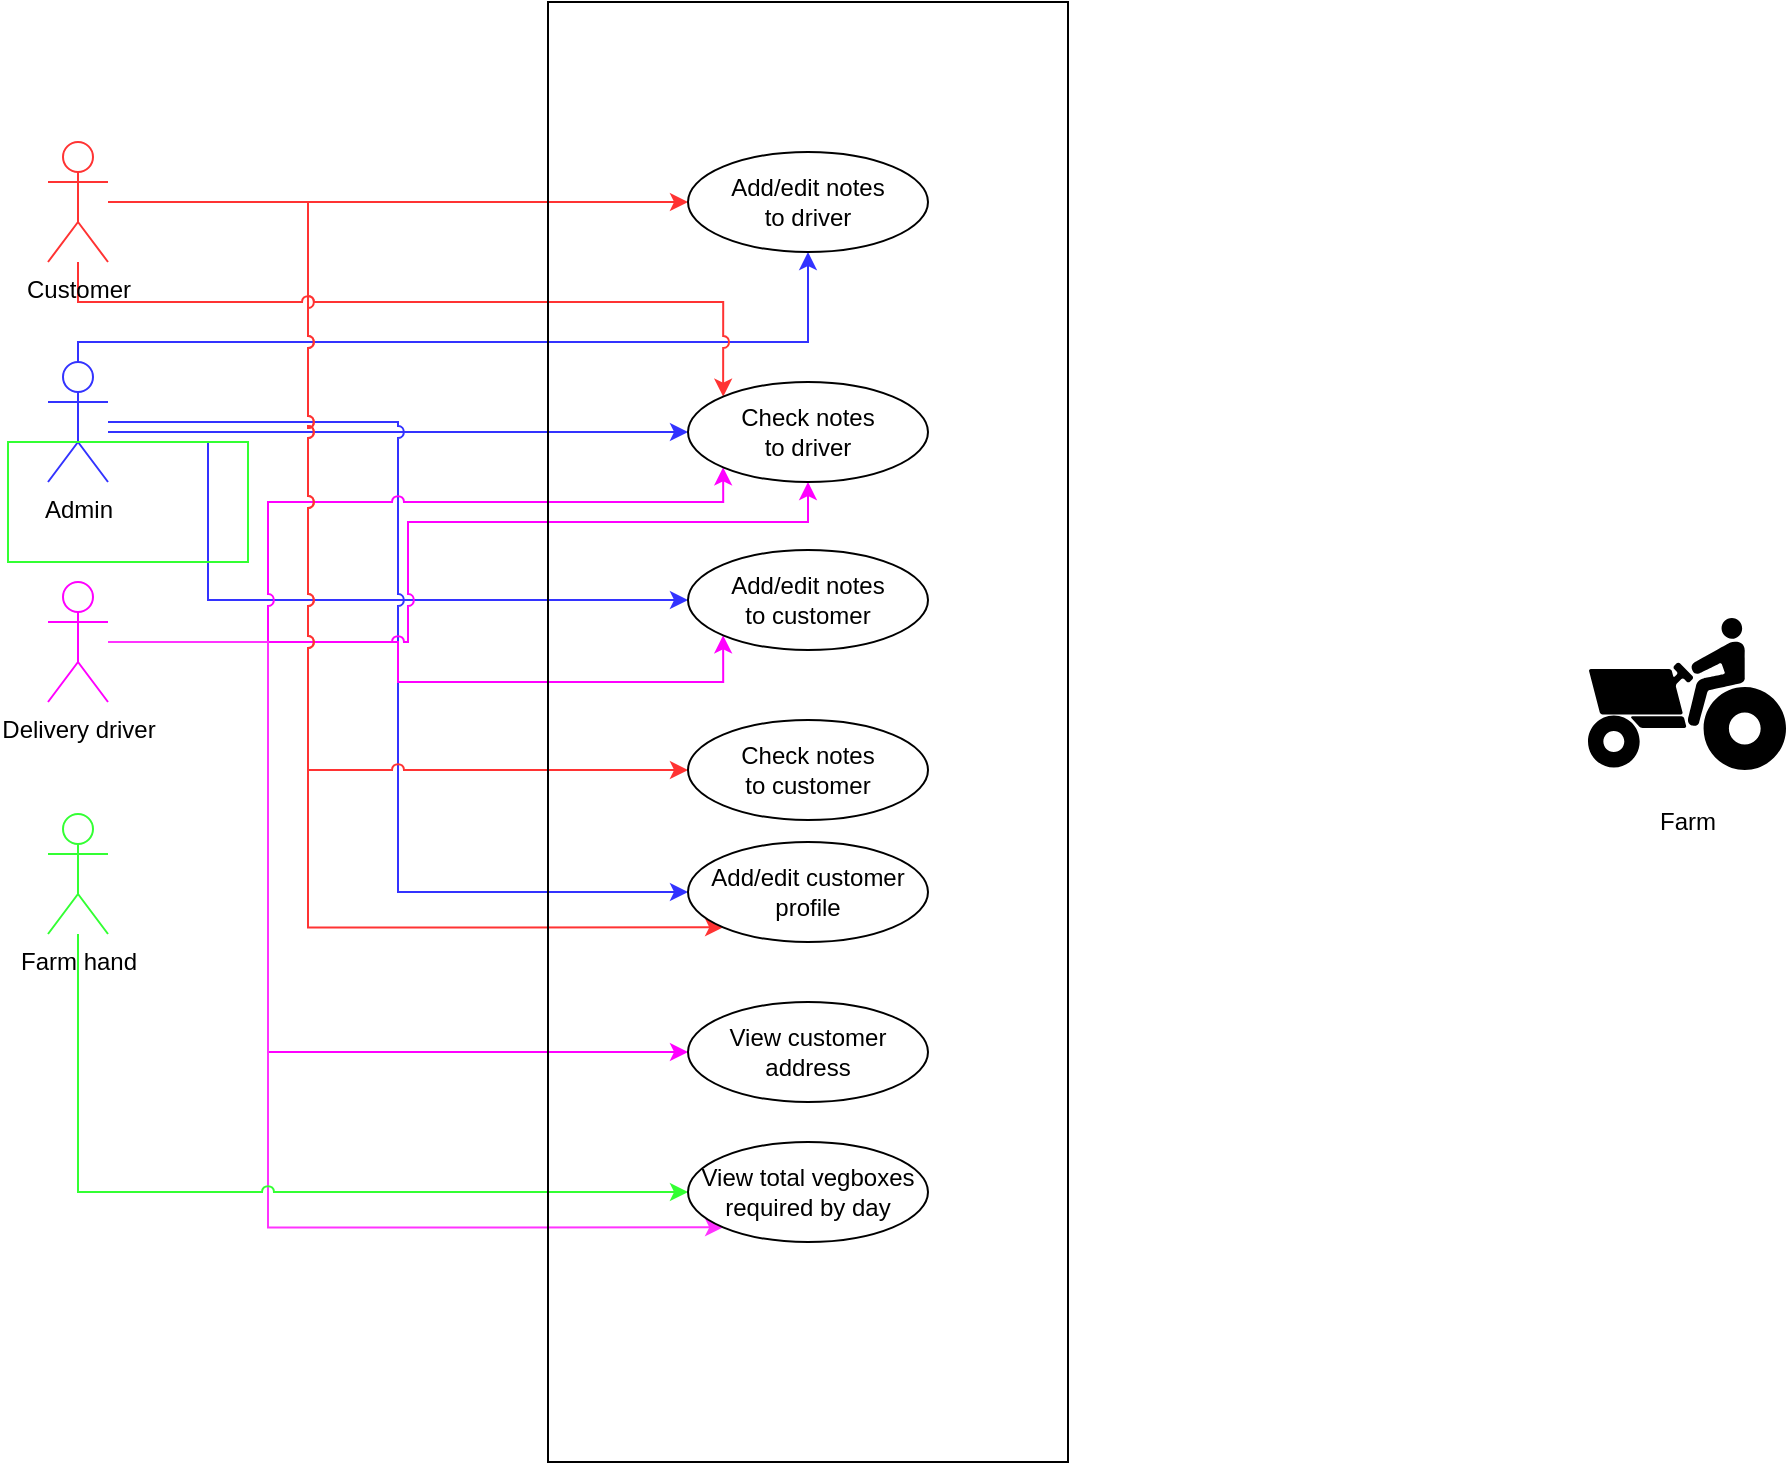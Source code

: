 <mxfile version="14.1.7" type="github">
  <diagram id="C5RBs43oDa-KdzZeNtuy" name="Page-1">
    <mxGraphModel dx="1635" dy="977" grid="1" gridSize="10" guides="1" tooltips="1" connect="1" arrows="1" fold="1" page="1" pageScale="1" pageWidth="1169" pageHeight="827" math="0" shadow="0">
      <root>
        <mxCell id="WIyWlLk6GJQsqaUBKTNV-0" />
        <mxCell id="WIyWlLk6GJQsqaUBKTNV-1" parent="WIyWlLk6GJQsqaUBKTNV-0" />
        <mxCell id="kvABEevwN1zH8z0SqJVF-25" style="edgeStyle=orthogonalEdgeStyle;rounded=0;jumpStyle=arc;orthogonalLoop=1;jettySize=auto;html=1;entryX=0;entryY=0.5;entryDx=0;entryDy=0;strokeColor=#3333FF;" edge="1" parent="WIyWlLk6GJQsqaUBKTNV-1" source="kvABEevwN1zH8z0SqJVF-0" target="kvABEevwN1zH8z0SqJVF-10">
          <mxGeometry relative="1" as="geometry">
            <Array as="points">
              <mxPoint x="360" y="245" />
              <mxPoint x="360" y="245" />
            </Array>
          </mxGeometry>
        </mxCell>
        <mxCell id="kvABEevwN1zH8z0SqJVF-26" style="edgeStyle=orthogonalEdgeStyle;rounded=0;jumpStyle=arc;orthogonalLoop=1;jettySize=auto;html=1;entryX=0;entryY=0.5;entryDx=0;entryDy=0;strokeColor=#3333FF;" edge="1" parent="WIyWlLk6GJQsqaUBKTNV-1" source="kvABEevwN1zH8z0SqJVF-0" target="kvABEevwN1zH8z0SqJVF-19">
          <mxGeometry relative="1" as="geometry">
            <Array as="points">
              <mxPoint x="260" y="250" />
              <mxPoint x="260" y="329" />
            </Array>
          </mxGeometry>
        </mxCell>
        <mxCell id="kvABEevwN1zH8z0SqJVF-27" style="edgeStyle=orthogonalEdgeStyle;rounded=0;jumpStyle=arc;orthogonalLoop=1;jettySize=auto;html=1;entryX=0.5;entryY=1;entryDx=0;entryDy=0;strokeColor=#3333FF;" edge="1" parent="WIyWlLk6GJQsqaUBKTNV-1" source="kvABEevwN1zH8z0SqJVF-0" target="kvABEevwN1zH8z0SqJVF-11">
          <mxGeometry relative="1" as="geometry">
            <Array as="points">
              <mxPoint x="195" y="200" />
              <mxPoint x="560" y="200" />
            </Array>
          </mxGeometry>
        </mxCell>
        <mxCell id="kvABEevwN1zH8z0SqJVF-33" style="edgeStyle=orthogonalEdgeStyle;rounded=0;jumpStyle=arc;orthogonalLoop=1;jettySize=auto;html=1;entryX=0;entryY=0.5;entryDx=0;entryDy=0;strokeColor=#3333FF;" edge="1" parent="WIyWlLk6GJQsqaUBKTNV-1" source="kvABEevwN1zH8z0SqJVF-0" target="kvABEevwN1zH8z0SqJVF-32">
          <mxGeometry relative="1" as="geometry" />
        </mxCell>
        <mxCell id="kvABEevwN1zH8z0SqJVF-0" value="Admin" style="shape=umlActor;verticalLabelPosition=bottom;verticalAlign=top;html=1;outlineConnect=0;strokeColor=#3333FF;" vertex="1" parent="WIyWlLk6GJQsqaUBKTNV-1">
          <mxGeometry x="180" y="210" width="30" height="60" as="geometry" />
        </mxCell>
        <mxCell id="kvABEevwN1zH8z0SqJVF-22" style="edgeStyle=orthogonalEdgeStyle;rounded=0;orthogonalLoop=1;jettySize=auto;html=1;entryX=0.5;entryY=1;entryDx=0;entryDy=0;jumpStyle=arc;strokeColor=#FF00FF;" edge="1" parent="WIyWlLk6GJQsqaUBKTNV-1" source="kvABEevwN1zH8z0SqJVF-5" target="kvABEevwN1zH8z0SqJVF-10">
          <mxGeometry relative="1" as="geometry">
            <Array as="points">
              <mxPoint x="360" y="350" />
              <mxPoint x="360" y="290" />
              <mxPoint x="560" y="290" />
            </Array>
          </mxGeometry>
        </mxCell>
        <mxCell id="kvABEevwN1zH8z0SqJVF-28" style="edgeStyle=orthogonalEdgeStyle;rounded=0;jumpStyle=arc;orthogonalLoop=1;jettySize=auto;html=1;entryX=0;entryY=1;entryDx=0;entryDy=0;strokeColor=#FF00FF;" edge="1" parent="WIyWlLk6GJQsqaUBKTNV-1" source="kvABEevwN1zH8z0SqJVF-5" target="kvABEevwN1zH8z0SqJVF-19">
          <mxGeometry relative="1" as="geometry">
            <Array as="points">
              <mxPoint x="355" y="350" />
              <mxPoint x="355" y="370" />
              <mxPoint x="518" y="370" />
            </Array>
          </mxGeometry>
        </mxCell>
        <mxCell id="kvABEevwN1zH8z0SqJVF-30" style="edgeStyle=orthogonalEdgeStyle;rounded=0;jumpStyle=arc;orthogonalLoop=1;jettySize=auto;html=1;entryX=0;entryY=1;entryDx=0;entryDy=0;strokeColor=#FF00FF;" edge="1" parent="WIyWlLk6GJQsqaUBKTNV-1" source="kvABEevwN1zH8z0SqJVF-5" target="kvABEevwN1zH8z0SqJVF-10">
          <mxGeometry relative="1" as="geometry">
            <Array as="points">
              <mxPoint x="290" y="350" />
              <mxPoint x="290" y="280" />
              <mxPoint x="518" y="280" />
            </Array>
          </mxGeometry>
        </mxCell>
        <mxCell id="kvABEevwN1zH8z0SqJVF-39" style="edgeStyle=orthogonalEdgeStyle;rounded=0;jumpStyle=arc;orthogonalLoop=1;jettySize=auto;html=1;entryX=0;entryY=0.5;entryDx=0;entryDy=0;strokeColor=#FF00FF;" edge="1" parent="WIyWlLk6GJQsqaUBKTNV-1" source="kvABEevwN1zH8z0SqJVF-5" target="kvABEevwN1zH8z0SqJVF-38">
          <mxGeometry relative="1" as="geometry">
            <Array as="points">
              <mxPoint x="290" y="350" />
              <mxPoint x="290" y="555" />
            </Array>
          </mxGeometry>
        </mxCell>
        <mxCell id="kvABEevwN1zH8z0SqJVF-42" style="edgeStyle=orthogonalEdgeStyle;rounded=0;jumpStyle=arc;orthogonalLoop=1;jettySize=auto;html=1;entryX=0;entryY=1;entryDx=0;entryDy=0;strokeColor=#FF33FF;" edge="1" parent="WIyWlLk6GJQsqaUBKTNV-1" source="kvABEevwN1zH8z0SqJVF-5" target="kvABEevwN1zH8z0SqJVF-40">
          <mxGeometry relative="1" as="geometry">
            <Array as="points">
              <mxPoint x="290" y="350" />
              <mxPoint x="290" y="643" />
            </Array>
          </mxGeometry>
        </mxCell>
        <mxCell id="kvABEevwN1zH8z0SqJVF-5" value="Delivery driver" style="shape=umlActor;verticalLabelPosition=bottom;verticalAlign=top;html=1;outlineConnect=0;strokeColor=#FF00FF;" vertex="1" parent="WIyWlLk6GJQsqaUBKTNV-1">
          <mxGeometry x="180" y="320" width="30" height="60" as="geometry" />
        </mxCell>
        <mxCell id="kvABEevwN1zH8z0SqJVF-41" style="edgeStyle=orthogonalEdgeStyle;rounded=0;jumpStyle=arc;orthogonalLoop=1;jettySize=auto;html=1;entryX=0;entryY=0.5;entryDx=0;entryDy=0;strokeColor=#33FF33;" edge="1" parent="WIyWlLk6GJQsqaUBKTNV-1" source="kvABEevwN1zH8z0SqJVF-7" target="kvABEevwN1zH8z0SqJVF-40">
          <mxGeometry relative="1" as="geometry">
            <Array as="points">
              <mxPoint x="195" y="625" />
            </Array>
          </mxGeometry>
        </mxCell>
        <mxCell id="kvABEevwN1zH8z0SqJVF-7" value="Farm hand" style="shape=umlActor;verticalLabelPosition=bottom;verticalAlign=top;html=1;outlineConnect=0;fillColor=none;strokeColor=#33FF33;" vertex="1" parent="WIyWlLk6GJQsqaUBKTNV-1">
          <mxGeometry x="180" y="436" width="30" height="60" as="geometry" />
        </mxCell>
        <mxCell id="kvABEevwN1zH8z0SqJVF-20" style="edgeStyle=orthogonalEdgeStyle;rounded=0;orthogonalLoop=1;jettySize=auto;html=1;entryX=0;entryY=0.5;entryDx=0;entryDy=0;jumpStyle=arc;strokeColor=#FF3333;" edge="1" parent="WIyWlLk6GJQsqaUBKTNV-1" source="kvABEevwN1zH8z0SqJVF-8" target="kvABEevwN1zH8z0SqJVF-11">
          <mxGeometry relative="1" as="geometry">
            <Array as="points">
              <mxPoint x="400" y="130" />
              <mxPoint x="400" y="130" />
            </Array>
          </mxGeometry>
        </mxCell>
        <mxCell id="kvABEevwN1zH8z0SqJVF-24" style="edgeStyle=orthogonalEdgeStyle;rounded=0;orthogonalLoop=1;jettySize=auto;html=1;entryX=0;entryY=0.5;entryDx=0;entryDy=0;jumpStyle=arc;strokeColor=#FF3333;" edge="1" parent="WIyWlLk6GJQsqaUBKTNV-1" source="kvABEevwN1zH8z0SqJVF-8" target="kvABEevwN1zH8z0SqJVF-18">
          <mxGeometry relative="1" as="geometry">
            <Array as="points">
              <mxPoint x="310" y="130" />
              <mxPoint x="310" y="414" />
            </Array>
          </mxGeometry>
        </mxCell>
        <mxCell id="kvABEevwN1zH8z0SqJVF-29" style="edgeStyle=orthogonalEdgeStyle;rounded=0;jumpStyle=arc;orthogonalLoop=1;jettySize=auto;html=1;entryX=0;entryY=0;entryDx=0;entryDy=0;strokeColor=#FF3333;" edge="1" parent="WIyWlLk6GJQsqaUBKTNV-1" source="kvABEevwN1zH8z0SqJVF-8" target="kvABEevwN1zH8z0SqJVF-10">
          <mxGeometry relative="1" as="geometry">
            <Array as="points">
              <mxPoint x="195" y="180" />
              <mxPoint x="518" y="180" />
            </Array>
          </mxGeometry>
        </mxCell>
        <mxCell id="kvABEevwN1zH8z0SqJVF-37" style="edgeStyle=orthogonalEdgeStyle;rounded=0;jumpStyle=arc;orthogonalLoop=1;jettySize=auto;html=1;entryX=0;entryY=1;entryDx=0;entryDy=0;strokeColor=#FF3333;" edge="1" parent="WIyWlLk6GJQsqaUBKTNV-1" source="kvABEevwN1zH8z0SqJVF-8" target="kvABEevwN1zH8z0SqJVF-32">
          <mxGeometry relative="1" as="geometry">
            <Array as="points">
              <mxPoint x="310" y="130" />
              <mxPoint x="310" y="493" />
            </Array>
          </mxGeometry>
        </mxCell>
        <mxCell id="kvABEevwN1zH8z0SqJVF-8" value="Customer" style="shape=umlActor;verticalLabelPosition=bottom;verticalAlign=top;html=1;outlineConnect=0;strokeColor=#FF3333;" vertex="1" parent="WIyWlLk6GJQsqaUBKTNV-1">
          <mxGeometry x="180" y="100" width="30" height="60" as="geometry" />
        </mxCell>
        <mxCell id="kvABEevwN1zH8z0SqJVF-9" value="" style="shape=mxgraph.signs.transportation.tractor_1;html=1;pointerEvents=1;fillColor=#000000;strokeColor=none;verticalLabelPosition=bottom;verticalAlign=top;align=center;" vertex="1" parent="WIyWlLk6GJQsqaUBKTNV-1">
          <mxGeometry x="950" y="338" width="99" height="76" as="geometry" />
        </mxCell>
        <mxCell id="kvABEevwN1zH8z0SqJVF-10" value="Check notes &lt;br&gt;to driver" style="ellipse;whiteSpace=wrap;html=1;" vertex="1" parent="WIyWlLk6GJQsqaUBKTNV-1">
          <mxGeometry x="500" y="220" width="120" height="50" as="geometry" />
        </mxCell>
        <mxCell id="kvABEevwN1zH8z0SqJVF-11" value="Add/edit notes &lt;br&gt;to driver" style="ellipse;whiteSpace=wrap;html=1;" vertex="1" parent="WIyWlLk6GJQsqaUBKTNV-1">
          <mxGeometry x="500" y="105" width="120" height="50" as="geometry" />
        </mxCell>
        <mxCell id="kvABEevwN1zH8z0SqJVF-18" value="Check notes &lt;br&gt;to customer" style="ellipse;whiteSpace=wrap;html=1;" vertex="1" parent="WIyWlLk6GJQsqaUBKTNV-1">
          <mxGeometry x="500" y="389" width="120" height="50" as="geometry" />
        </mxCell>
        <mxCell id="kvABEevwN1zH8z0SqJVF-19" value="Add/edit notes &lt;br&gt;to customer" style="ellipse;whiteSpace=wrap;html=1;" vertex="1" parent="WIyWlLk6GJQsqaUBKTNV-1">
          <mxGeometry x="500" y="304" width="120" height="50" as="geometry" />
        </mxCell>
        <mxCell id="kvABEevwN1zH8z0SqJVF-32" value="Add/edit customer profile" style="ellipse;whiteSpace=wrap;html=1;" vertex="1" parent="WIyWlLk6GJQsqaUBKTNV-1">
          <mxGeometry x="500" y="450" width="120" height="50" as="geometry" />
        </mxCell>
        <mxCell id="kvABEevwN1zH8z0SqJVF-38" value="View customer address" style="ellipse;whiteSpace=wrap;html=1;" vertex="1" parent="WIyWlLk6GJQsqaUBKTNV-1">
          <mxGeometry x="500" y="530" width="120" height="50" as="geometry" />
        </mxCell>
        <mxCell id="kvABEevwN1zH8z0SqJVF-40" value="View total vegboxes required by day" style="ellipse;whiteSpace=wrap;html=1;" vertex="1" parent="WIyWlLk6GJQsqaUBKTNV-1">
          <mxGeometry x="500" y="600" width="120" height="50" as="geometry" />
        </mxCell>
        <mxCell id="kvABEevwN1zH8z0SqJVF-44" value="" style="rounded=0;whiteSpace=wrap;html=1;strokeColor=#33FF33;fillColor=none;" vertex="1" parent="WIyWlLk6GJQsqaUBKTNV-1">
          <mxGeometry x="160" y="250" width="120" height="60" as="geometry" />
        </mxCell>
        <mxCell id="kvABEevwN1zH8z0SqJVF-45" value="" style="rounded=0;whiteSpace=wrap;html=1;fillColor=none;" vertex="1" parent="WIyWlLk6GJQsqaUBKTNV-1">
          <mxGeometry x="430" y="30" width="260" height="730" as="geometry" />
        </mxCell>
        <mxCell id="kvABEevwN1zH8z0SqJVF-46" value="Farm" style="text;html=1;strokeColor=none;fillColor=none;align=center;verticalAlign=middle;whiteSpace=wrap;rounded=0;" vertex="1" parent="WIyWlLk6GJQsqaUBKTNV-1">
          <mxGeometry x="980" y="430" width="40" height="20" as="geometry" />
        </mxCell>
      </root>
    </mxGraphModel>
  </diagram>
</mxfile>
